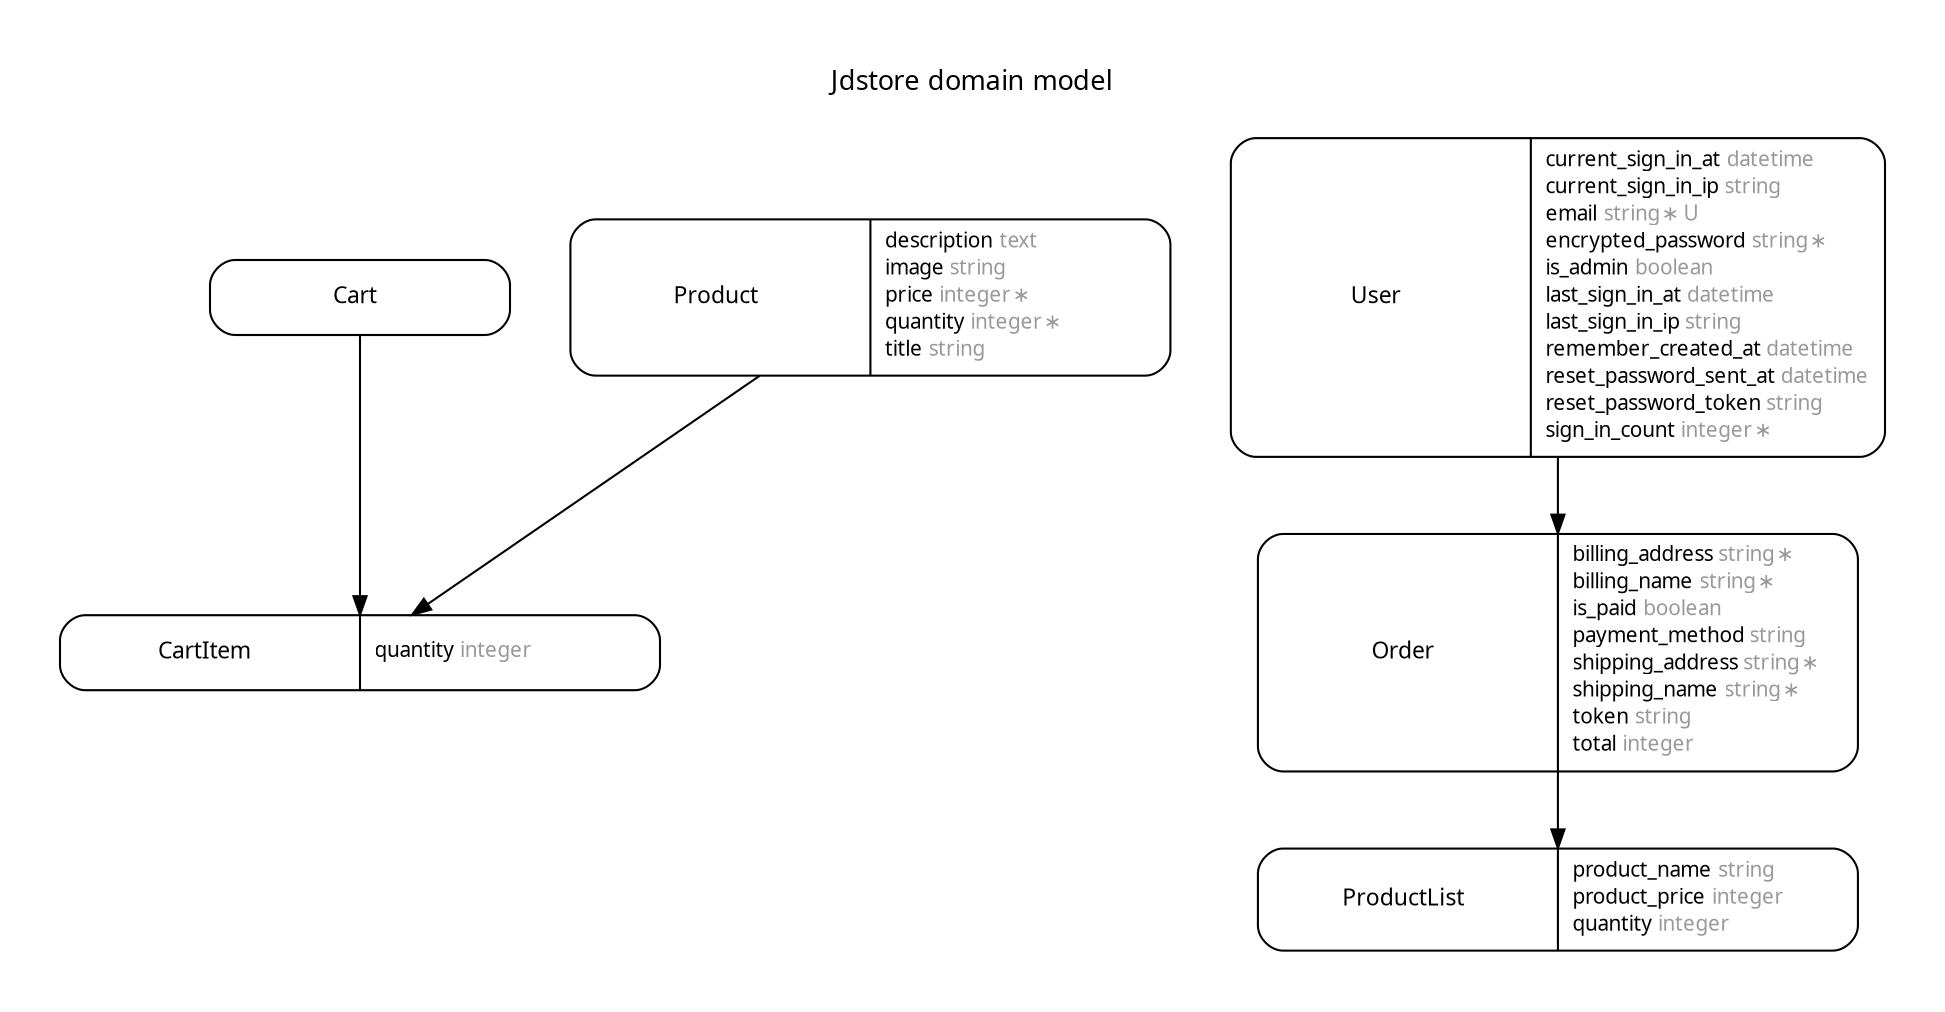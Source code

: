 digraph Jdstore {
rankdir = "LR";
ranksep = "0.5";
nodesep = "0.4";
pad = "0.4,0.4";
margin = "0,0";
concentrate = "true";
labelloc = "t";
fontsize = "13";
fontname = "Arial BoldMT";
node[ shape  =  "Mrecord" , fontsize  =  "10" , fontname  =  "ArialMT" , margin  =  "0.07,0.05" , penwidth  =  "1.0"];
edge[ fontname  =  "ArialMT" , fontsize  =  "7" , dir  =  "both" , arrowsize  =  "0.9" , penwidth  =  "1.0" , labelangle  =  "32" , labeldistance  =  "1.8"];
rankdir = "TB";
label = "Jdstore domain model\n\n";
m_Cart [label = <<table border="0" align="center" cellspacing="0.5" cellpadding="0" width="134">
  <tr><td align="center" valign="bottom" width="130"><font face="Arial BoldMT" point-size="11">Cart</font></td></tr>
</table>
>];
m_CartItem [label = <<table border="0" align="center" cellspacing="0.5" cellpadding="0" width="134">
  <tr><td align="center" valign="bottom" width="130"><font face="Arial BoldMT" point-size="11">CartItem</font></td></tr>
</table>
|
<table border="0" align="left" cellspacing="2" cellpadding="0" width="134">
  <tr><td align="left" width="130" port="quantity">quantity <font face="Arial ItalicMT" color="grey60">integer</font></td></tr>
</table>
>];
m_Order [label = <<table border="0" align="center" cellspacing="0.5" cellpadding="0" width="134">
  <tr><td align="center" valign="bottom" width="130"><font face="Arial BoldMT" point-size="11">Order</font></td></tr>
</table>
|
<table border="0" align="left" cellspacing="2" cellpadding="0" width="134">
  <tr><td align="left" width="130" port="billing_address">billing_address <font face="Arial ItalicMT" color="grey60">string ∗</font></td></tr>
  <tr><td align="left" width="130" port="billing_name">billing_name <font face="Arial ItalicMT" color="grey60">string ∗</font></td></tr>
  <tr><td align="left" width="130" port="is_paid">is_paid <font face="Arial ItalicMT" color="grey60">boolean</font></td></tr>
  <tr><td align="left" width="130" port="payment_method">payment_method <font face="Arial ItalicMT" color="grey60">string</font></td></tr>
  <tr><td align="left" width="130" port="shipping_address">shipping_address <font face="Arial ItalicMT" color="grey60">string ∗</font></td></tr>
  <tr><td align="left" width="130" port="shipping_name">shipping_name <font face="Arial ItalicMT" color="grey60">string ∗</font></td></tr>
  <tr><td align="left" width="130" port="token">token <font face="Arial ItalicMT" color="grey60">string</font></td></tr>
  <tr><td align="left" width="130" port="total">total <font face="Arial ItalicMT" color="grey60">integer</font></td></tr>
</table>
>];
m_Product [label = <<table border="0" align="center" cellspacing="0.5" cellpadding="0" width="134">
  <tr><td align="center" valign="bottom" width="130"><font face="Arial BoldMT" point-size="11">Product</font></td></tr>
</table>
|
<table border="0" align="left" cellspacing="2" cellpadding="0" width="134">
  <tr><td align="left" width="130" port="description">description <font face="Arial ItalicMT" color="grey60">text</font></td></tr>
  <tr><td align="left" width="130" port="image">image <font face="Arial ItalicMT" color="grey60">string</font></td></tr>
  <tr><td align="left" width="130" port="price">price <font face="Arial ItalicMT" color="grey60">integer ∗</font></td></tr>
  <tr><td align="left" width="130" port="quantity">quantity <font face="Arial ItalicMT" color="grey60">integer ∗</font></td></tr>
  <tr><td align="left" width="130" port="title">title <font face="Arial ItalicMT" color="grey60">string</font></td></tr>
</table>
>];
m_ProductList [label = <<table border="0" align="center" cellspacing="0.5" cellpadding="0" width="134">
  <tr><td align="center" valign="bottom" width="130"><font face="Arial BoldMT" point-size="11">ProductList</font></td></tr>
</table>
|
<table border="0" align="left" cellspacing="2" cellpadding="0" width="134">
  <tr><td align="left" width="130" port="product_name">product_name <font face="Arial ItalicMT" color="grey60">string</font></td></tr>
  <tr><td align="left" width="130" port="product_price">product_price <font face="Arial ItalicMT" color="grey60">integer</font></td></tr>
  <tr><td align="left" width="130" port="quantity">quantity <font face="Arial ItalicMT" color="grey60">integer</font></td></tr>
</table>
>];
m_User [label = <<table border="0" align="center" cellspacing="0.5" cellpadding="0" width="134">
  <tr><td align="center" valign="bottom" width="130"><font face="Arial BoldMT" point-size="11">User</font></td></tr>
</table>
|
<table border="0" align="left" cellspacing="2" cellpadding="0" width="134">
  <tr><td align="left" width="130" port="current_sign_in_at">current_sign_in_at <font face="Arial ItalicMT" color="grey60">datetime</font></td></tr>
  <tr><td align="left" width="130" port="current_sign_in_ip">current_sign_in_ip <font face="Arial ItalicMT" color="grey60">string</font></td></tr>
  <tr><td align="left" width="130" port="email">email <font face="Arial ItalicMT" color="grey60">string ∗ U</font></td></tr>
  <tr><td align="left" width="130" port="encrypted_password">encrypted_password <font face="Arial ItalicMT" color="grey60">string ∗</font></td></tr>
  <tr><td align="left" width="130" port="is_admin">is_admin <font face="Arial ItalicMT" color="grey60">boolean</font></td></tr>
  <tr><td align="left" width="130" port="last_sign_in_at">last_sign_in_at <font face="Arial ItalicMT" color="grey60">datetime</font></td></tr>
  <tr><td align="left" width="130" port="last_sign_in_ip">last_sign_in_ip <font face="Arial ItalicMT" color="grey60">string</font></td></tr>
  <tr><td align="left" width="130" port="remember_created_at">remember_created_at <font face="Arial ItalicMT" color="grey60">datetime</font></td></tr>
  <tr><td align="left" width="130" port="reset_password_sent_at">reset_password_sent_at <font face="Arial ItalicMT" color="grey60">datetime</font></td></tr>
  <tr><td align="left" width="130" port="reset_password_token">reset_password_token <font face="Arial ItalicMT" color="grey60">string</font></td></tr>
  <tr><td align="left" width="130" port="sign_in_count">sign_in_count <font face="Arial ItalicMT" color="grey60">integer ∗</font></td></tr>
</table>
>];
  m_User -> m_Order [arrowhead = "normal", arrowtail = "none", weight = "2"];
  m_Cart -> m_CartItem [arrowhead = "normal", arrowtail = "none", weight = "2"];
  m_Cart -> m_Product [style = "dotted", arrowhead = "normal", arrowtail = "none", weight = "1", constraint = "false"];
  m_Product -> m_CartItem [arrowhead = "normal", arrowtail = "none", weight = "1"];
  m_Order -> m_ProductList [arrowhead = "normal", arrowtail = "none", weight = "2"];
}
